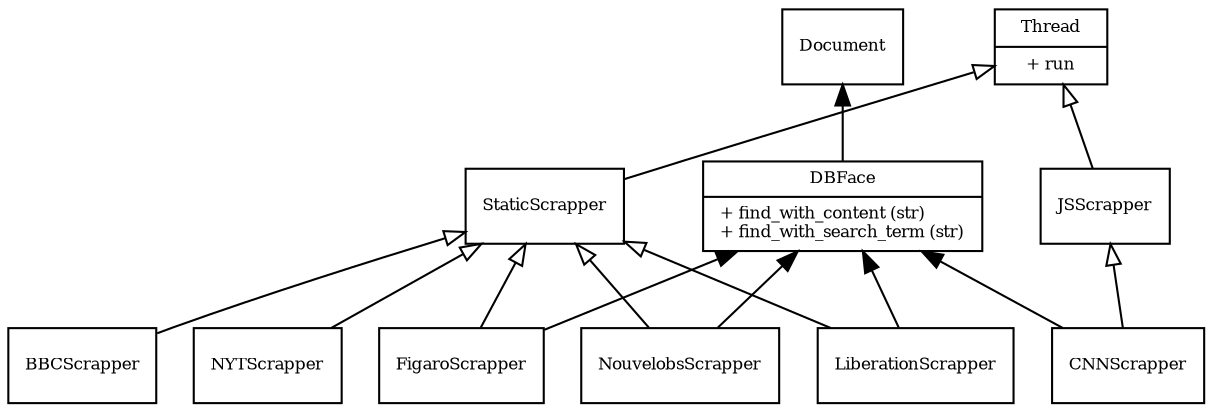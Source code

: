 digraph G {
        fontsize = 8
        rankdir = "BT"
        dpi=200

        node [
                fontsize = 8
                shape = "record"
            ]

  edge [
                arrowhead = "empty"
        ]

"Thread" [
 label = "{Thread|+ run}"
]

"DBFace" [
    label = "{DBFace|+ find_with_content (str) \l+ find_with_search_term (str)}"
]


"JSScrapper" -> "Thread"
"StaticScrapper" -> "Thread"
"CNNScrapper" -> "JSScrapper"
"NouvelobsScrapper" -> "StaticScrapper"
"LiberationScrapper" -> "StaticScrapper"
"FigaroScrapper" -> "StaticScrapper"
"NYTScrapper" -> "StaticScrapper"
"BBCScrapper" -> "StaticScrapper"

  edge [
                arrowhead = "normal"
        ]
"LiberationScrapper" -> "DBFace"
"NouvelobsScrapper" -> "DBFace"
"FigaroScrapper" -> "DBFace"
"CNNScrapper" -> "DBFace"
"DBFace" -> "Document"

}